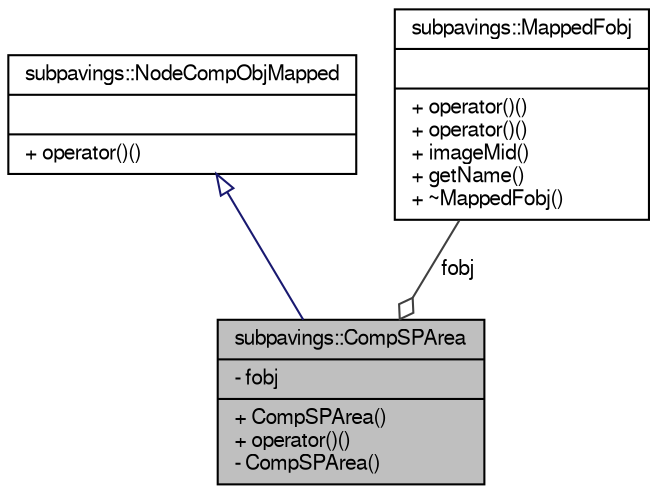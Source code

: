 digraph G
{
  edge [fontname="FreeSans",fontsize="10",labelfontname="FreeSans",labelfontsize="10"];
  node [fontname="FreeSans",fontsize="10",shape=record];
  Node1 [label="{subpavings::CompSPArea\n|- fobj\l|+ CompSPArea()\l+ operator()()\l- CompSPArea()\l}",height=0.2,width=0.4,color="black", fillcolor="grey75", style="filled" fontcolor="black"];
  Node2 -> Node1 [dir="back",color="midnightblue",fontsize="10",style="solid",arrowtail="onormal",fontname="FreeSans"];
  Node2 [label="{subpavings::NodeCompObjMapped\n||+ operator()()\l}",height=0.2,width=0.4,color="black", fillcolor="white", style="filled",URL="$classsubpavings_1_1NodeCompObjMapped.shtml",tooltip="A Virtual class providing a way to compare spnodes visited by mappedspnodes."];
  Node3 -> Node1 [color="grey25",fontsize="10",style="solid",label=" fobj" ,arrowhead="odiamond",fontname="FreeSans"];
  Node3 [label="{subpavings::MappedFobj\n||+ operator()()\l+ operator()()\l+ imageMid()\l+ getName()\l+ ~MappedFobj()\l}",height=0.2,width=0.4,color="black", fillcolor="white", style="filled",URL="$classsubpavings_1_1MappedFobj.shtml"];
}
